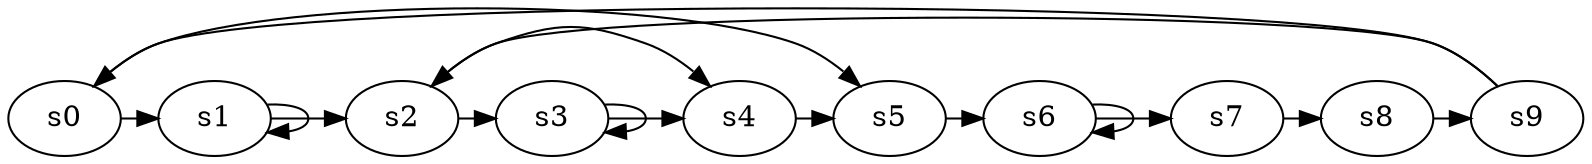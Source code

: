 digraph game_0411_cycle_10 {
    s0 [name="s0", player=0];
    s1 [name="s1", player=0];
    s2 [name="s2", player=0];
    s3 [name="s3", player=0];
    s4 [name="s4", player=0];
    s5 [name="s5", player=1];
    s6 [name="s6", player=0];
    s7 [name="s7", player=1, target=1];
    s8 [name="s8", player=0, target=1];
    s9 [name="s9", player=1, target=1];

    s0 -> s1 [constraint="time == 10 || time == 15"];
    s1 -> s2 [constraint="time % 5 == 1"];
    s2 -> s3 [constraint="time % 5 == 0 || time % 5 == 2"];
    s3 -> s4 [constraint="time == 4 || time == 5 || time == 11 || time == 13 || time == 17 || time == 22"];
    s4 -> s5 [constraint="time % 2 == 0"];
    s5 -> s6 [constraint="time % 5 == 1"];
    s6 -> s7 [constraint="time % 5 == 0"];
    s7 -> s8 [constraint="time == 0 || time == 1 || time == 9 || time == 10 || time == 12"];
    s8 -> s9 [constraint="!(time % 3 == 0)"];
    s9 -> s0 [constraint="time % 3 == 0 && !(time % 3 == 0)"];
    s0 -> s5 [constraint="time == 9"];
    s1 -> s1 [constraint="time % 4 == 0"];
    s2 -> s4 [constraint="time == 2 || time == 9"];
    s3 -> s3 [constraint="time % 4 == 0"];
    s6 -> s6 [constraint="time % 2 == 0"];
    s9 -> s2 [constraint="time == 10 || time == 11 || time == 14"];
}
